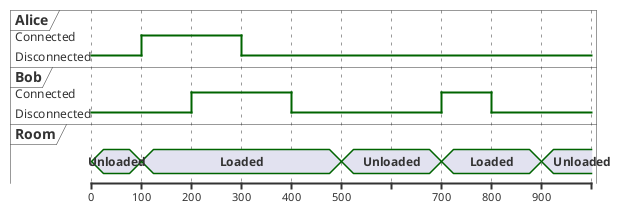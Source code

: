 @startuml
robust "Alice" as A
robust "Bob" as B
concise "Room" as R

@0
R is Unloaded
A is Disconnected
B is Disconnected

@100
A is Connected
R is Loaded

@200
B is Connected

@300
A is Disconnected

@400
B is Disconnected

@500
R is Unloaded

@700
B is Connected
R is Loaded

@800
B is Disconnected

@900
R is Unloaded
@enduml